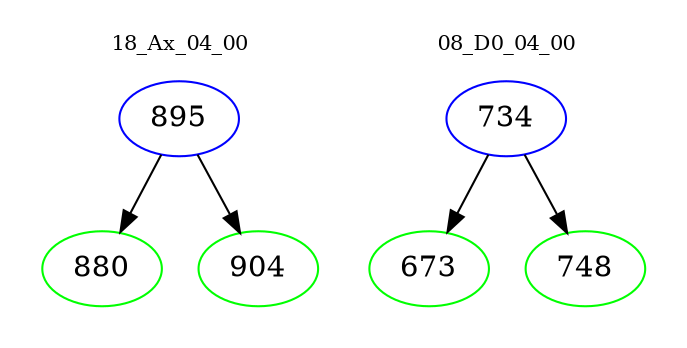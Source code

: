 digraph{
subgraph cluster_0 {
color = white
label = "18_Ax_04_00";
fontsize=10;
T0_895 [label="895", color="blue"]
T0_895 -> T0_880 [color="black"]
T0_880 [label="880", color="green"]
T0_895 -> T0_904 [color="black"]
T0_904 [label="904", color="green"]
}
subgraph cluster_1 {
color = white
label = "08_D0_04_00";
fontsize=10;
T1_734 [label="734", color="blue"]
T1_734 -> T1_673 [color="black"]
T1_673 [label="673", color="green"]
T1_734 -> T1_748 [color="black"]
T1_748 [label="748", color="green"]
}
}
